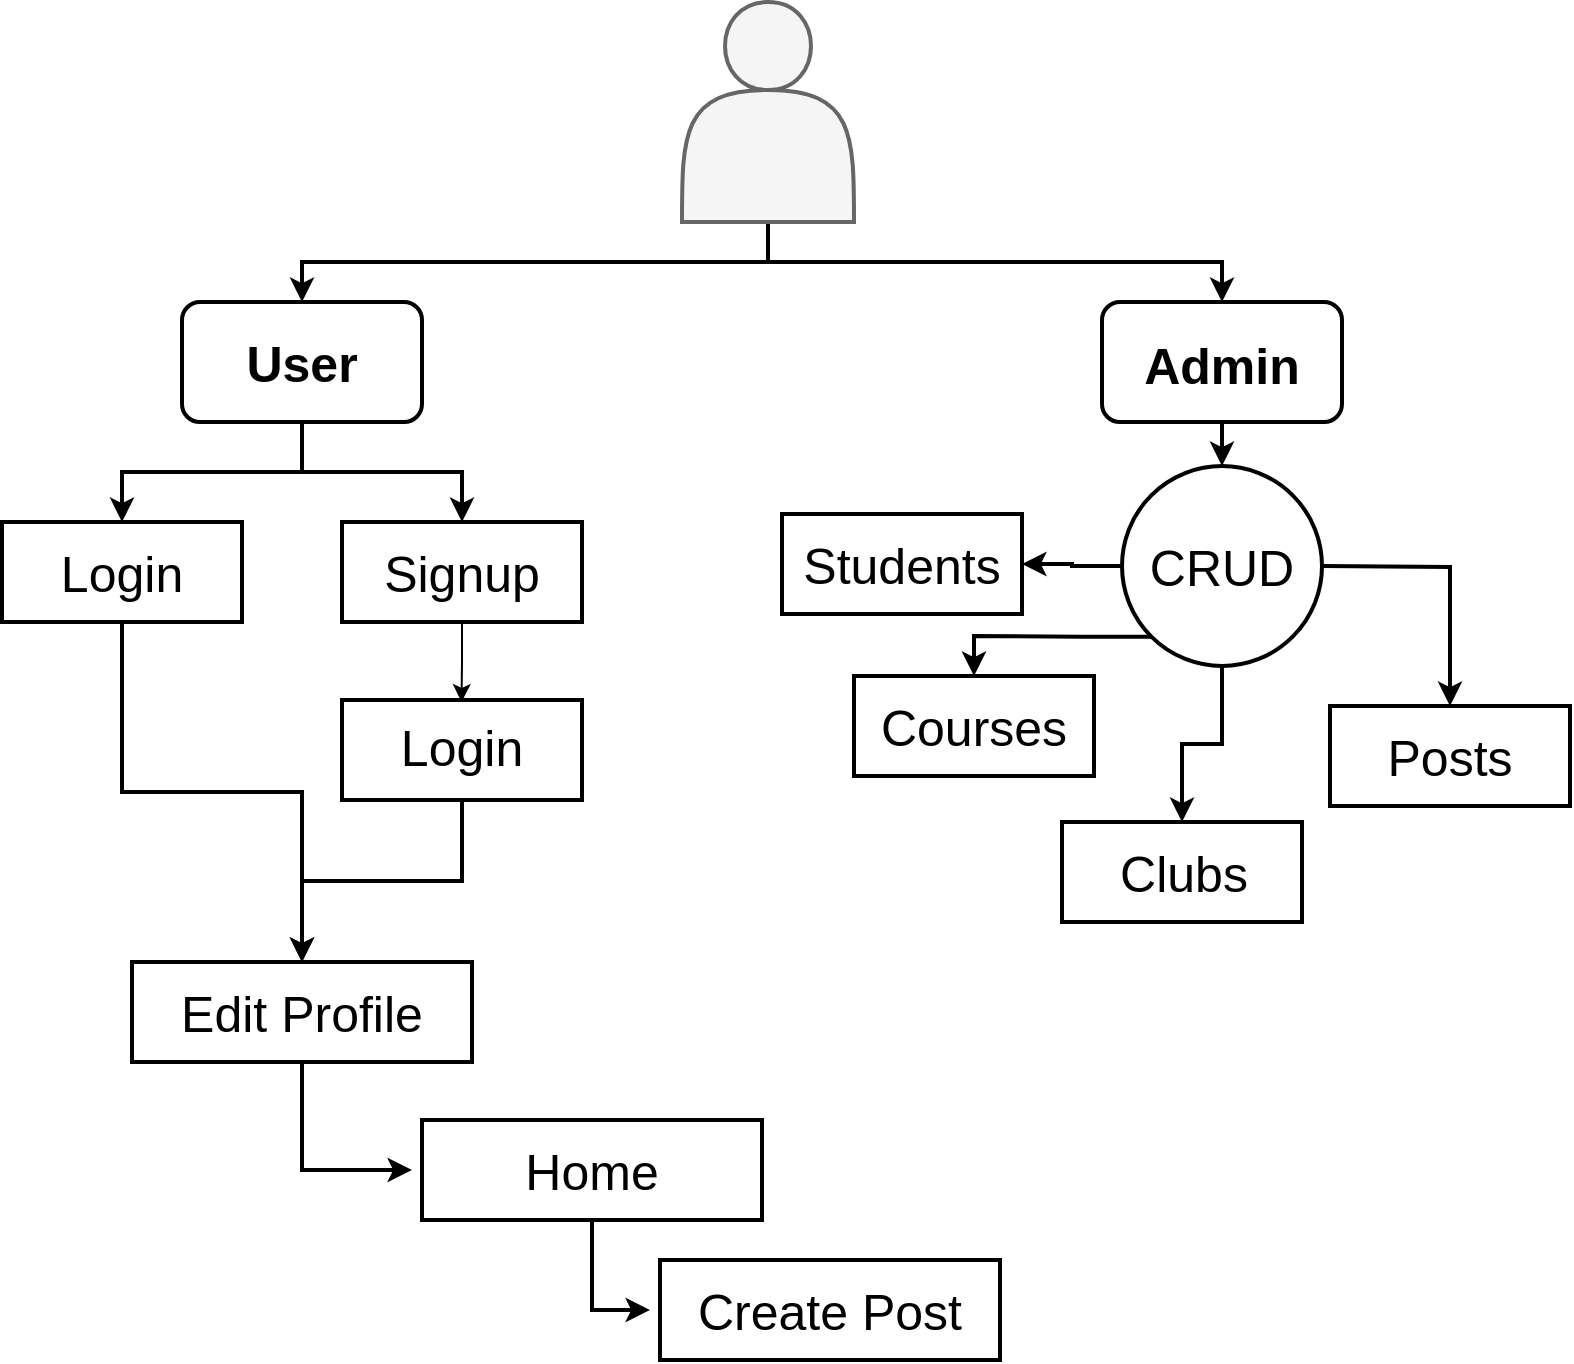 <mxfile version="21.7.2" type="device">
  <diagram name="Page-1" id="vl--apVO7YC4YFZeyCDp">
    <mxGraphModel dx="1139" dy="823" grid="1" gridSize="10" guides="1" tooltips="1" connect="1" arrows="1" fold="1" page="1" pageScale="1" pageWidth="827" pageHeight="1169" math="0" shadow="0">
      <root>
        <mxCell id="0" />
        <mxCell id="1" parent="0" />
        <mxCell id="jCUedZAO6M8Hi1ttoSjH-37" value="" style="rounded=0;whiteSpace=wrap;html=1;strokeWidth=2;" vertex="1" parent="1">
          <mxGeometry x="694" y="372" width="120" height="50" as="geometry" />
        </mxCell>
        <mxCell id="jCUedZAO6M8Hi1ttoSjH-4" style="edgeStyle=orthogonalEdgeStyle;rounded=0;orthogonalLoop=1;jettySize=auto;html=1;exitX=0.5;exitY=1;exitDx=0;exitDy=0;entryX=0.5;entryY=0;entryDx=0;entryDy=0;strokeWidth=2;" edge="1" parent="1" source="jCUedZAO6M8Hi1ttoSjH-1" target="jCUedZAO6M8Hi1ttoSjH-2">
          <mxGeometry relative="1" as="geometry" />
        </mxCell>
        <mxCell id="jCUedZAO6M8Hi1ttoSjH-5" style="edgeStyle=orthogonalEdgeStyle;rounded=0;orthogonalLoop=1;jettySize=auto;html=1;exitX=0.5;exitY=1;exitDx=0;exitDy=0;entryX=0.5;entryY=0;entryDx=0;entryDy=0;strokeWidth=2;" edge="1" parent="1" source="jCUedZAO6M8Hi1ttoSjH-1" target="jCUedZAO6M8Hi1ttoSjH-3">
          <mxGeometry relative="1" as="geometry" />
        </mxCell>
        <mxCell id="jCUedZAO6M8Hi1ttoSjH-1" value="" style="shape=actor;whiteSpace=wrap;html=1;strokeWidth=2;fillColor=#f5f5f5;strokeColor=#666666;fontColor=#333333;" vertex="1" parent="1">
          <mxGeometry x="370" y="20" width="86" height="110" as="geometry" />
        </mxCell>
        <mxCell id="jCUedZAO6M8Hi1ttoSjH-11" style="edgeStyle=orthogonalEdgeStyle;rounded=0;orthogonalLoop=1;jettySize=auto;html=1;exitX=0.5;exitY=1;exitDx=0;exitDy=0;entryX=0.5;entryY=0;entryDx=0;entryDy=0;strokeWidth=2;" edge="1" parent="1" source="jCUedZAO6M8Hi1ttoSjH-2" target="jCUedZAO6M8Hi1ttoSjH-8">
          <mxGeometry relative="1" as="geometry" />
        </mxCell>
        <mxCell id="jCUedZAO6M8Hi1ttoSjH-12" style="edgeStyle=orthogonalEdgeStyle;rounded=0;orthogonalLoop=1;jettySize=auto;html=1;exitX=0.5;exitY=1;exitDx=0;exitDy=0;entryX=0.5;entryY=0;entryDx=0;entryDy=0;strokeWidth=2;" edge="1" parent="1" source="jCUedZAO6M8Hi1ttoSjH-2" target="jCUedZAO6M8Hi1ttoSjH-9">
          <mxGeometry relative="1" as="geometry" />
        </mxCell>
        <mxCell id="jCUedZAO6M8Hi1ttoSjH-2" value="" style="rounded=1;whiteSpace=wrap;html=1;strokeWidth=2;" vertex="1" parent="1">
          <mxGeometry x="120" y="170" width="120" height="60" as="geometry" />
        </mxCell>
        <mxCell id="jCUedZAO6M8Hi1ttoSjH-29" style="edgeStyle=orthogonalEdgeStyle;rounded=0;orthogonalLoop=1;jettySize=auto;html=1;exitX=0.5;exitY=1;exitDx=0;exitDy=0;entryX=0.5;entryY=0;entryDx=0;entryDy=0;strokeWidth=2;" edge="1" parent="1" source="jCUedZAO6M8Hi1ttoSjH-3" target="jCUedZAO6M8Hi1ttoSjH-28">
          <mxGeometry relative="1" as="geometry" />
        </mxCell>
        <mxCell id="jCUedZAO6M8Hi1ttoSjH-3" value="" style="rounded=1;whiteSpace=wrap;html=1;strokeWidth=2;" vertex="1" parent="1">
          <mxGeometry x="580" y="170" width="120" height="60" as="geometry" />
        </mxCell>
        <mxCell id="jCUedZAO6M8Hi1ttoSjH-6" value="User" style="text;strokeColor=none;align=center;fillColor=none;html=1;verticalAlign=middle;whiteSpace=wrap;rounded=0;fontSize=25;fontStyle=1" vertex="1" parent="1">
          <mxGeometry x="150" y="185" width="60" height="30" as="geometry" />
        </mxCell>
        <mxCell id="jCUedZAO6M8Hi1ttoSjH-7" value="Admin" style="text;strokeColor=none;align=center;fillColor=none;html=1;verticalAlign=middle;whiteSpace=wrap;rounded=0;fontSize=25;fontStyle=1" vertex="1" parent="1">
          <mxGeometry x="610" y="186" width="60" height="30" as="geometry" />
        </mxCell>
        <mxCell id="jCUedZAO6M8Hi1ttoSjH-20" style="edgeStyle=orthogonalEdgeStyle;rounded=0;orthogonalLoop=1;jettySize=auto;html=1;exitX=0.5;exitY=1;exitDx=0;exitDy=0;entryX=0.5;entryY=0;entryDx=0;entryDy=0;strokeWidth=2;" edge="1" parent="1" source="jCUedZAO6M8Hi1ttoSjH-8" target="jCUedZAO6M8Hi1ttoSjH-18">
          <mxGeometry relative="1" as="geometry" />
        </mxCell>
        <mxCell id="jCUedZAO6M8Hi1ttoSjH-8" value="" style="rounded=0;whiteSpace=wrap;html=1;strokeWidth=2;" vertex="1" parent="1">
          <mxGeometry x="30" y="280" width="120" height="50" as="geometry" />
        </mxCell>
        <mxCell id="jCUedZAO6M8Hi1ttoSjH-17" style="edgeStyle=orthogonalEdgeStyle;rounded=0;orthogonalLoop=1;jettySize=auto;html=1;exitX=0.5;exitY=1;exitDx=0;exitDy=0;" edge="1" parent="1" source="jCUedZAO6M8Hi1ttoSjH-9">
          <mxGeometry relative="1" as="geometry">
            <mxPoint x="259.75" y="370" as="targetPoint" />
          </mxGeometry>
        </mxCell>
        <mxCell id="jCUedZAO6M8Hi1ttoSjH-9" value="" style="rounded=0;whiteSpace=wrap;html=1;strokeWidth=2;" vertex="1" parent="1">
          <mxGeometry x="200" y="280" width="120" height="50" as="geometry" />
        </mxCell>
        <mxCell id="jCUedZAO6M8Hi1ttoSjH-10" value="" style="rounded=0;whiteSpace=wrap;html=1;strokeWidth=2;" vertex="1" parent="1">
          <mxGeometry x="420" y="276" width="120" height="50" as="geometry" />
        </mxCell>
        <mxCell id="jCUedZAO6M8Hi1ttoSjH-13" value="Login" style="text;strokeColor=none;align=center;fillColor=none;html=1;verticalAlign=middle;whiteSpace=wrap;rounded=0;fontSize=25;strokeWidth=2;" vertex="1" parent="1">
          <mxGeometry x="60" y="290" width="60" height="30" as="geometry" />
        </mxCell>
        <mxCell id="jCUedZAO6M8Hi1ttoSjH-14" value="Signup" style="text;strokeColor=none;align=center;fillColor=none;html=1;verticalAlign=middle;whiteSpace=wrap;rounded=0;fontSize=25;strokeWidth=2;" vertex="1" parent="1">
          <mxGeometry x="230" y="290" width="60" height="30" as="geometry" />
        </mxCell>
        <mxCell id="jCUedZAO6M8Hi1ttoSjH-21" style="edgeStyle=orthogonalEdgeStyle;rounded=0;orthogonalLoop=1;jettySize=auto;html=1;exitX=0.5;exitY=1;exitDx=0;exitDy=0;entryX=0.5;entryY=0;entryDx=0;entryDy=0;strokeWidth=2;" edge="1" parent="1" source="jCUedZAO6M8Hi1ttoSjH-15" target="jCUedZAO6M8Hi1ttoSjH-18">
          <mxGeometry relative="1" as="geometry" />
        </mxCell>
        <mxCell id="jCUedZAO6M8Hi1ttoSjH-15" value="" style="rounded=0;whiteSpace=wrap;html=1;strokeWidth=2;" vertex="1" parent="1">
          <mxGeometry x="200" y="369" width="120" height="50" as="geometry" />
        </mxCell>
        <mxCell id="jCUedZAO6M8Hi1ttoSjH-16" value="Login" style="text;strokeColor=none;align=center;fillColor=none;html=1;verticalAlign=middle;whiteSpace=wrap;rounded=0;fontSize=25;strokeWidth=2;" vertex="1" parent="1">
          <mxGeometry x="230" y="377" width="60" height="30" as="geometry" />
        </mxCell>
        <mxCell id="jCUedZAO6M8Hi1ttoSjH-26" style="edgeStyle=orthogonalEdgeStyle;rounded=0;orthogonalLoop=1;jettySize=auto;html=1;exitX=0.5;exitY=1;exitDx=0;exitDy=0;entryX=0;entryY=0.5;entryDx=0;entryDy=0;strokeWidth=2;" edge="1" parent="1" source="jCUedZAO6M8Hi1ttoSjH-18" target="jCUedZAO6M8Hi1ttoSjH-23">
          <mxGeometry relative="1" as="geometry" />
        </mxCell>
        <mxCell id="jCUedZAO6M8Hi1ttoSjH-18" value="" style="rounded=0;whiteSpace=wrap;html=1;strokeWidth=2;" vertex="1" parent="1">
          <mxGeometry x="95" y="500" width="170" height="50" as="geometry" />
        </mxCell>
        <mxCell id="jCUedZAO6M8Hi1ttoSjH-19" value="Edit Profile" style="text;strokeColor=none;align=center;fillColor=none;html=1;verticalAlign=middle;whiteSpace=wrap;rounded=0;fontSize=25;strokeWidth=2;" vertex="1" parent="1">
          <mxGeometry x="90" y="510" width="180" height="30" as="geometry" />
        </mxCell>
        <mxCell id="jCUedZAO6M8Hi1ttoSjH-27" style="edgeStyle=orthogonalEdgeStyle;rounded=0;orthogonalLoop=1;jettySize=auto;html=1;exitX=0.5;exitY=1;exitDx=0;exitDy=0;entryX=0;entryY=0.5;entryDx=0;entryDy=0;strokeWidth=2;" edge="1" parent="1" source="jCUedZAO6M8Hi1ttoSjH-22" target="jCUedZAO6M8Hi1ttoSjH-25">
          <mxGeometry relative="1" as="geometry" />
        </mxCell>
        <mxCell id="jCUedZAO6M8Hi1ttoSjH-22" value="" style="rounded=0;whiteSpace=wrap;html=1;strokeWidth=2;" vertex="1" parent="1">
          <mxGeometry x="240" y="579" width="170" height="50" as="geometry" />
        </mxCell>
        <mxCell id="jCUedZAO6M8Hi1ttoSjH-23" value="Home" style="text;strokeColor=none;align=center;fillColor=none;html=1;verticalAlign=middle;whiteSpace=wrap;rounded=0;fontSize=25;strokeWidth=2;" vertex="1" parent="1">
          <mxGeometry x="235" y="589" width="180" height="30" as="geometry" />
        </mxCell>
        <mxCell id="jCUedZAO6M8Hi1ttoSjH-24" value="" style="rounded=0;whiteSpace=wrap;html=1;strokeWidth=2;" vertex="1" parent="1">
          <mxGeometry x="359" y="649" width="170" height="50" as="geometry" />
        </mxCell>
        <mxCell id="jCUedZAO6M8Hi1ttoSjH-25" value="Create Post" style="text;strokeColor=none;align=center;fillColor=none;html=1;verticalAlign=middle;whiteSpace=wrap;rounded=0;fontSize=25;strokeWidth=2;" vertex="1" parent="1">
          <mxGeometry x="354" y="659" width="180" height="30" as="geometry" />
        </mxCell>
        <mxCell id="jCUedZAO6M8Hi1ttoSjH-40" style="edgeStyle=orthogonalEdgeStyle;rounded=0;orthogonalLoop=1;jettySize=auto;html=1;exitX=0;exitY=0.5;exitDx=0;exitDy=0;entryX=1;entryY=0.5;entryDx=0;entryDy=0;strokeWidth=2;" edge="1" parent="1" source="jCUedZAO6M8Hi1ttoSjH-28" target="jCUedZAO6M8Hi1ttoSjH-10">
          <mxGeometry relative="1" as="geometry" />
        </mxCell>
        <mxCell id="jCUedZAO6M8Hi1ttoSjH-41" style="edgeStyle=orthogonalEdgeStyle;rounded=0;orthogonalLoop=1;jettySize=auto;html=1;exitX=0;exitY=1;exitDx=0;exitDy=0;entryX=0.5;entryY=0;entryDx=0;entryDy=0;strokeWidth=2;" edge="1" parent="1" source="jCUedZAO6M8Hi1ttoSjH-28" target="jCUedZAO6M8Hi1ttoSjH-31">
          <mxGeometry relative="1" as="geometry" />
        </mxCell>
        <mxCell id="jCUedZAO6M8Hi1ttoSjH-42" style="edgeStyle=orthogonalEdgeStyle;rounded=0;orthogonalLoop=1;jettySize=auto;html=1;exitX=0.5;exitY=1;exitDx=0;exitDy=0;entryX=0.5;entryY=0;entryDx=0;entryDy=0;strokeWidth=2;" edge="1" parent="1" source="jCUedZAO6M8Hi1ttoSjH-28" target="jCUedZAO6M8Hi1ttoSjH-32">
          <mxGeometry relative="1" as="geometry" />
        </mxCell>
        <mxCell id="jCUedZAO6M8Hi1ttoSjH-28" value="" style="ellipse;whiteSpace=wrap;html=1;aspect=fixed;strokeWidth=2;" vertex="1" parent="1">
          <mxGeometry x="590" y="252" width="100" height="100" as="geometry" />
        </mxCell>
        <mxCell id="jCUedZAO6M8Hi1ttoSjH-38" style="edgeStyle=orthogonalEdgeStyle;rounded=0;orthogonalLoop=1;jettySize=auto;html=1;entryX=0.5;entryY=0;entryDx=0;entryDy=0;strokeWidth=2;" edge="1" parent="1" target="jCUedZAO6M8Hi1ttoSjH-37">
          <mxGeometry relative="1" as="geometry">
            <mxPoint x="690" y="302" as="sourcePoint" />
          </mxGeometry>
        </mxCell>
        <mxCell id="jCUedZAO6M8Hi1ttoSjH-30" value="CRUD" style="text;strokeColor=none;align=center;fillColor=none;html=1;verticalAlign=middle;whiteSpace=wrap;rounded=0;fontSize=25;strokeWidth=2;" vertex="1" parent="1">
          <mxGeometry x="610" y="287" width="60" height="30" as="geometry" />
        </mxCell>
        <mxCell id="jCUedZAO6M8Hi1ttoSjH-31" value="" style="rounded=0;whiteSpace=wrap;html=1;strokeWidth=2;" vertex="1" parent="1">
          <mxGeometry x="456" y="357" width="120" height="50" as="geometry" />
        </mxCell>
        <mxCell id="jCUedZAO6M8Hi1ttoSjH-32" value="" style="rounded=0;whiteSpace=wrap;html=1;strokeWidth=2;" vertex="1" parent="1">
          <mxGeometry x="560" y="430" width="120" height="50" as="geometry" />
        </mxCell>
        <mxCell id="jCUedZAO6M8Hi1ttoSjH-33" value="Students" style="text;strokeColor=none;align=center;fillColor=none;html=1;verticalAlign=middle;whiteSpace=wrap;rounded=0;fontSize=25;strokeWidth=2;" vertex="1" parent="1">
          <mxGeometry x="450" y="286" width="60" height="30" as="geometry" />
        </mxCell>
        <mxCell id="jCUedZAO6M8Hi1ttoSjH-34" value="Courses" style="text;strokeColor=none;align=center;fillColor=none;html=1;verticalAlign=middle;whiteSpace=wrap;rounded=0;fontSize=25;strokeWidth=2;" vertex="1" parent="1">
          <mxGeometry x="486" y="367" width="60" height="30" as="geometry" />
        </mxCell>
        <mxCell id="jCUedZAO6M8Hi1ttoSjH-35" value="Clubs" style="text;strokeColor=none;align=center;fillColor=none;html=1;verticalAlign=middle;whiteSpace=wrap;rounded=0;fontSize=25;strokeWidth=2;" vertex="1" parent="1">
          <mxGeometry x="591" y="440" width="60" height="30" as="geometry" />
        </mxCell>
        <mxCell id="jCUedZAO6M8Hi1ttoSjH-36" value="Posts" style="text;strokeColor=none;align=center;fillColor=none;html=1;verticalAlign=middle;whiteSpace=wrap;rounded=0;fontSize=25;strokeWidth=2;" vertex="1" parent="1">
          <mxGeometry x="724" y="382" width="60" height="30" as="geometry" />
        </mxCell>
      </root>
    </mxGraphModel>
  </diagram>
</mxfile>
